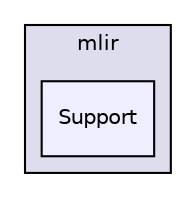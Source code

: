 digraph "include/mlir/Support" {
  bgcolor=transparent;
  compound=true
  node [ fontsize="10", fontname="Helvetica"];
  edge [ labelfontsize="10", labelfontname="Helvetica"];
  subgraph clusterdir_5654f77406fb9ceec87e68ef828ceea2 {
    graph [ bgcolor="#ddddee", pencolor="black", label="mlir" fontname="Helvetica", fontsize="10", URL="dir_5654f77406fb9ceec87e68ef828ceea2.html"]
  dir_f61d47671007dfdb592580b61f960d39 [shape=box, label="Support", style="filled", fillcolor="#eeeeff", pencolor="black", URL="dir_f61d47671007dfdb592580b61f960d39.html"];
  }
}
